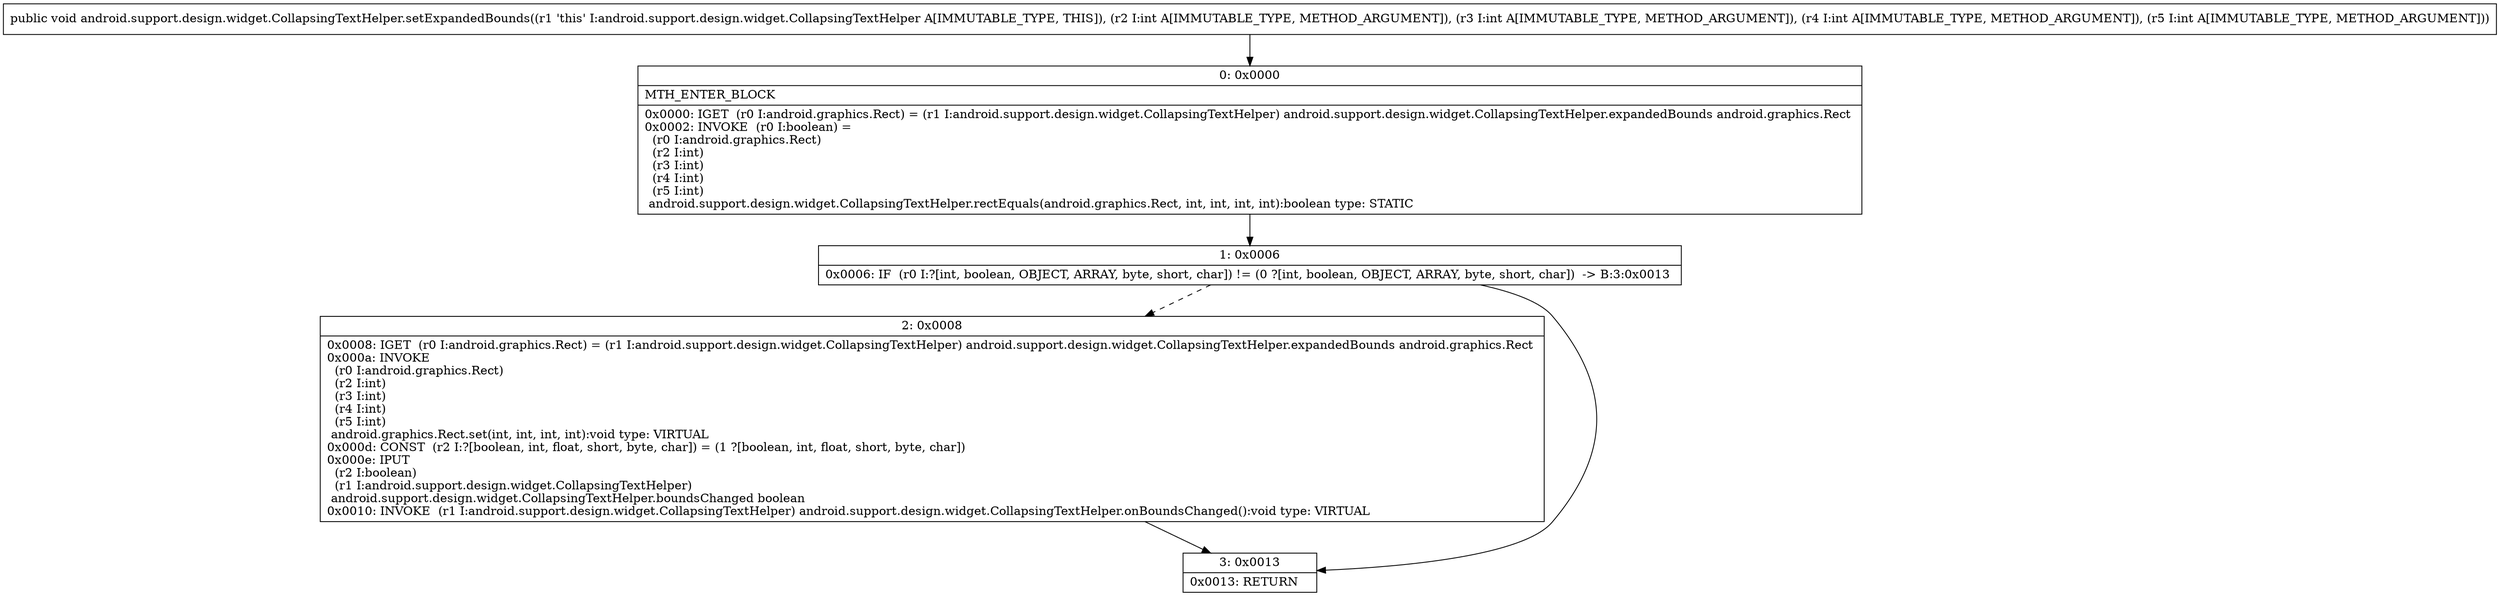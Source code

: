 digraph "CFG forandroid.support.design.widget.CollapsingTextHelper.setExpandedBounds(IIII)V" {
Node_0 [shape=record,label="{0\:\ 0x0000|MTH_ENTER_BLOCK\l|0x0000: IGET  (r0 I:android.graphics.Rect) = (r1 I:android.support.design.widget.CollapsingTextHelper) android.support.design.widget.CollapsingTextHelper.expandedBounds android.graphics.Rect \l0x0002: INVOKE  (r0 I:boolean) = \l  (r0 I:android.graphics.Rect)\l  (r2 I:int)\l  (r3 I:int)\l  (r4 I:int)\l  (r5 I:int)\l android.support.design.widget.CollapsingTextHelper.rectEquals(android.graphics.Rect, int, int, int, int):boolean type: STATIC \l}"];
Node_1 [shape=record,label="{1\:\ 0x0006|0x0006: IF  (r0 I:?[int, boolean, OBJECT, ARRAY, byte, short, char]) != (0 ?[int, boolean, OBJECT, ARRAY, byte, short, char])  \-\> B:3:0x0013 \l}"];
Node_2 [shape=record,label="{2\:\ 0x0008|0x0008: IGET  (r0 I:android.graphics.Rect) = (r1 I:android.support.design.widget.CollapsingTextHelper) android.support.design.widget.CollapsingTextHelper.expandedBounds android.graphics.Rect \l0x000a: INVOKE  \l  (r0 I:android.graphics.Rect)\l  (r2 I:int)\l  (r3 I:int)\l  (r4 I:int)\l  (r5 I:int)\l android.graphics.Rect.set(int, int, int, int):void type: VIRTUAL \l0x000d: CONST  (r2 I:?[boolean, int, float, short, byte, char]) = (1 ?[boolean, int, float, short, byte, char]) \l0x000e: IPUT  \l  (r2 I:boolean)\l  (r1 I:android.support.design.widget.CollapsingTextHelper)\l android.support.design.widget.CollapsingTextHelper.boundsChanged boolean \l0x0010: INVOKE  (r1 I:android.support.design.widget.CollapsingTextHelper) android.support.design.widget.CollapsingTextHelper.onBoundsChanged():void type: VIRTUAL \l}"];
Node_3 [shape=record,label="{3\:\ 0x0013|0x0013: RETURN   \l}"];
MethodNode[shape=record,label="{public void android.support.design.widget.CollapsingTextHelper.setExpandedBounds((r1 'this' I:android.support.design.widget.CollapsingTextHelper A[IMMUTABLE_TYPE, THIS]), (r2 I:int A[IMMUTABLE_TYPE, METHOD_ARGUMENT]), (r3 I:int A[IMMUTABLE_TYPE, METHOD_ARGUMENT]), (r4 I:int A[IMMUTABLE_TYPE, METHOD_ARGUMENT]), (r5 I:int A[IMMUTABLE_TYPE, METHOD_ARGUMENT])) }"];
MethodNode -> Node_0;
Node_0 -> Node_1;
Node_1 -> Node_2[style=dashed];
Node_1 -> Node_3;
Node_2 -> Node_3;
}

